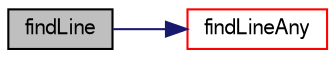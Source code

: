 digraph "findLine"
{
  bgcolor="transparent";
  edge [fontname="FreeSans",fontsize="10",labelfontname="FreeSans",labelfontsize="10"];
  node [fontname="FreeSans",fontsize="10",shape=record];
  rankdir="LR";
  Node1438 [label="findLine",height=0.2,width=0.4,color="black", fillcolor="grey75", style="filled", fontcolor="black"];
  Node1438 -> Node1439 [color="midnightblue",fontsize="10",style="solid",fontname="FreeSans"];
  Node1439 [label="findLineAny",height=0.2,width=0.4,color="red",URL="$a28642.html#a3cb961eda9c4705631ac1b5b1ca29b97",tooltip="Return any intersection on segment from start to end. "];
}
